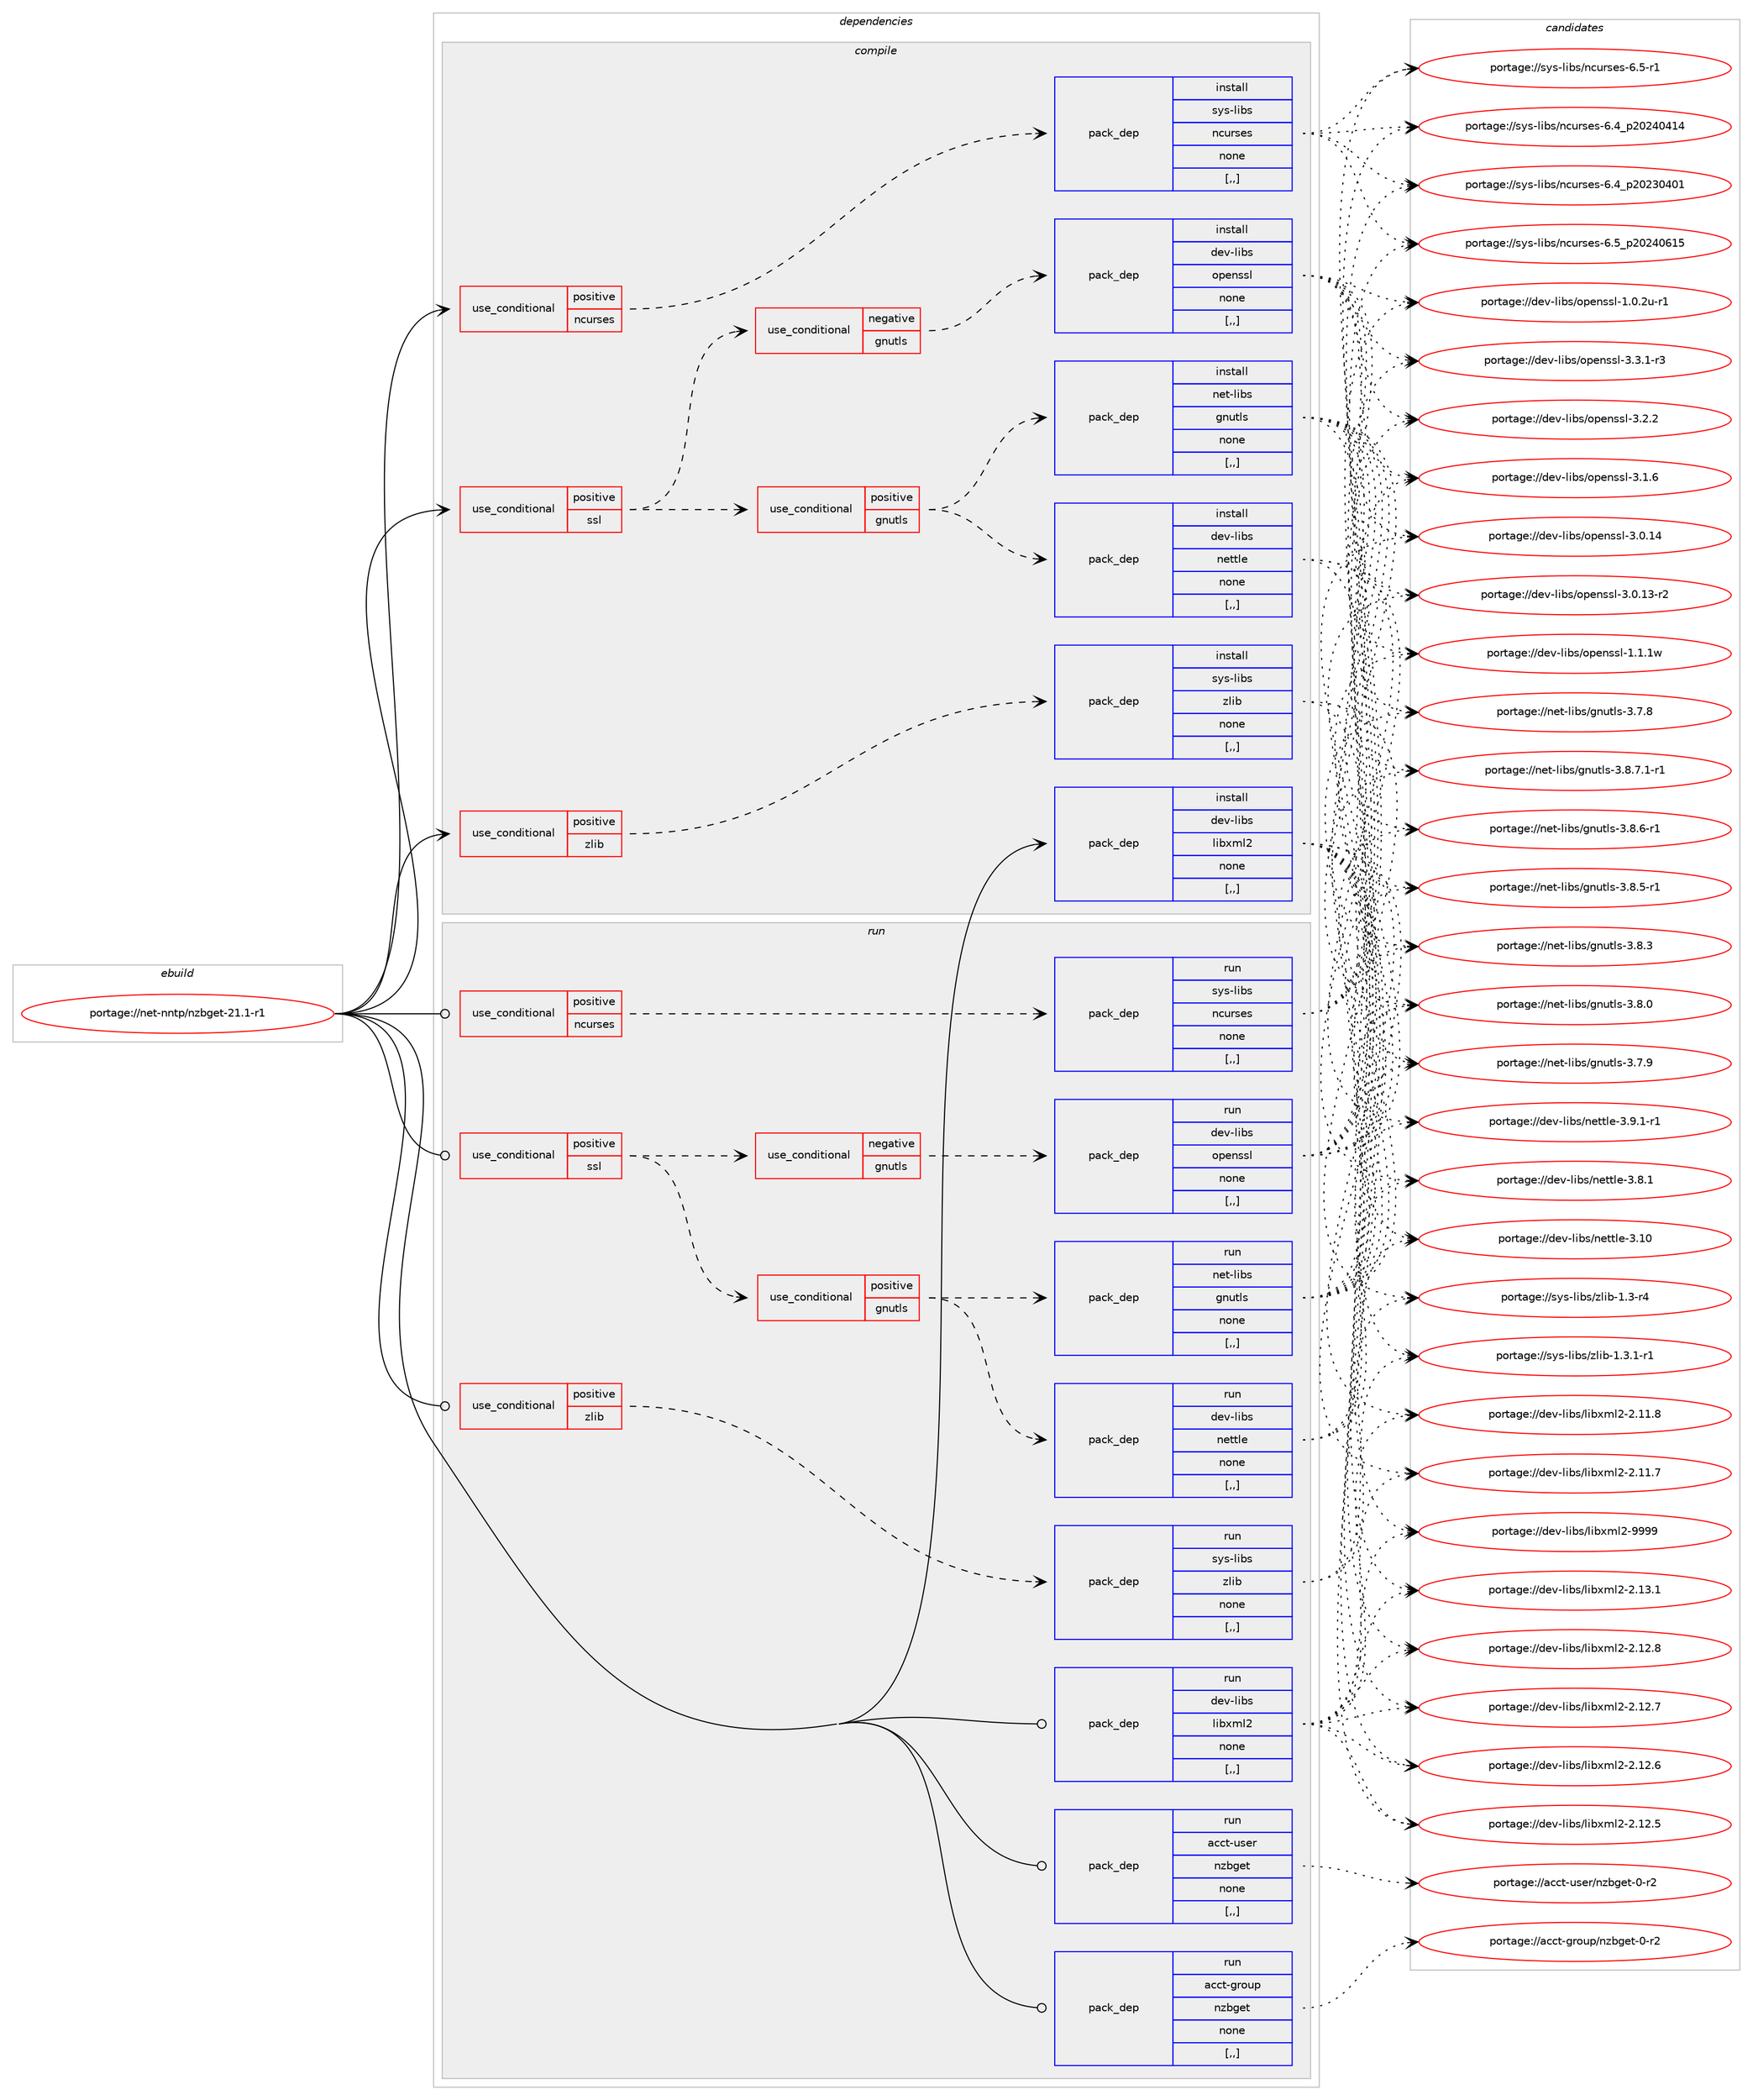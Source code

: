 digraph prolog {

# *************
# Graph options
# *************

newrank=true;
concentrate=true;
compound=true;
graph [rankdir=LR,fontname=Helvetica,fontsize=10,ranksep=1.5];#, ranksep=2.5, nodesep=0.2];
edge  [arrowhead=vee];
node  [fontname=Helvetica,fontsize=10];

# **********
# The ebuild
# **********

subgraph cluster_leftcol {
color=gray;
label=<<i>ebuild</i>>;
id [label="portage://net-nntp/nzbget-21.1-r1", color=red, width=4, href="../net-nntp/nzbget-21.1-r1.svg"];
}

# ****************
# The dependencies
# ****************

subgraph cluster_midcol {
color=gray;
label=<<i>dependencies</i>>;
subgraph cluster_compile {
fillcolor="#eeeeee";
style=filled;
label=<<i>compile</i>>;
subgraph cond233727 {
dependency889591 [label=<<TABLE BORDER="0" CELLBORDER="1" CELLSPACING="0" CELLPADDING="4"><TR><TD ROWSPAN="3" CELLPADDING="10">use_conditional</TD></TR><TR><TD>positive</TD></TR><TR><TD>ncurses</TD></TR></TABLE>>, shape=none, color=red];
subgraph pack649348 {
dependency889592 [label=<<TABLE BORDER="0" CELLBORDER="1" CELLSPACING="0" CELLPADDING="4" WIDTH="220"><TR><TD ROWSPAN="6" CELLPADDING="30">pack_dep</TD></TR><TR><TD WIDTH="110">install</TD></TR><TR><TD>sys-libs</TD></TR><TR><TD>ncurses</TD></TR><TR><TD>none</TD></TR><TR><TD>[,,]</TD></TR></TABLE>>, shape=none, color=blue];
}
dependency889591:e -> dependency889592:w [weight=20,style="dashed",arrowhead="vee"];
}
id:e -> dependency889591:w [weight=20,style="solid",arrowhead="vee"];
subgraph cond233728 {
dependency889593 [label=<<TABLE BORDER="0" CELLBORDER="1" CELLSPACING="0" CELLPADDING="4"><TR><TD ROWSPAN="3" CELLPADDING="10">use_conditional</TD></TR><TR><TD>positive</TD></TR><TR><TD>ssl</TD></TR></TABLE>>, shape=none, color=red];
subgraph cond233729 {
dependency889594 [label=<<TABLE BORDER="0" CELLBORDER="1" CELLSPACING="0" CELLPADDING="4"><TR><TD ROWSPAN="3" CELLPADDING="10">use_conditional</TD></TR><TR><TD>positive</TD></TR><TR><TD>gnutls</TD></TR></TABLE>>, shape=none, color=red];
subgraph pack649349 {
dependency889595 [label=<<TABLE BORDER="0" CELLBORDER="1" CELLSPACING="0" CELLPADDING="4" WIDTH="220"><TR><TD ROWSPAN="6" CELLPADDING="30">pack_dep</TD></TR><TR><TD WIDTH="110">install</TD></TR><TR><TD>net-libs</TD></TR><TR><TD>gnutls</TD></TR><TR><TD>none</TD></TR><TR><TD>[,,]</TD></TR></TABLE>>, shape=none, color=blue];
}
dependency889594:e -> dependency889595:w [weight=20,style="dashed",arrowhead="vee"];
subgraph pack649350 {
dependency889596 [label=<<TABLE BORDER="0" CELLBORDER="1" CELLSPACING="0" CELLPADDING="4" WIDTH="220"><TR><TD ROWSPAN="6" CELLPADDING="30">pack_dep</TD></TR><TR><TD WIDTH="110">install</TD></TR><TR><TD>dev-libs</TD></TR><TR><TD>nettle</TD></TR><TR><TD>none</TD></TR><TR><TD>[,,]</TD></TR></TABLE>>, shape=none, color=blue];
}
dependency889594:e -> dependency889596:w [weight=20,style="dashed",arrowhead="vee"];
}
dependency889593:e -> dependency889594:w [weight=20,style="dashed",arrowhead="vee"];
subgraph cond233730 {
dependency889597 [label=<<TABLE BORDER="0" CELLBORDER="1" CELLSPACING="0" CELLPADDING="4"><TR><TD ROWSPAN="3" CELLPADDING="10">use_conditional</TD></TR><TR><TD>negative</TD></TR><TR><TD>gnutls</TD></TR></TABLE>>, shape=none, color=red];
subgraph pack649351 {
dependency889598 [label=<<TABLE BORDER="0" CELLBORDER="1" CELLSPACING="0" CELLPADDING="4" WIDTH="220"><TR><TD ROWSPAN="6" CELLPADDING="30">pack_dep</TD></TR><TR><TD WIDTH="110">install</TD></TR><TR><TD>dev-libs</TD></TR><TR><TD>openssl</TD></TR><TR><TD>none</TD></TR><TR><TD>[,,]</TD></TR></TABLE>>, shape=none, color=blue];
}
dependency889597:e -> dependency889598:w [weight=20,style="dashed",arrowhead="vee"];
}
dependency889593:e -> dependency889597:w [weight=20,style="dashed",arrowhead="vee"];
}
id:e -> dependency889593:w [weight=20,style="solid",arrowhead="vee"];
subgraph cond233731 {
dependency889599 [label=<<TABLE BORDER="0" CELLBORDER="1" CELLSPACING="0" CELLPADDING="4"><TR><TD ROWSPAN="3" CELLPADDING="10">use_conditional</TD></TR><TR><TD>positive</TD></TR><TR><TD>zlib</TD></TR></TABLE>>, shape=none, color=red];
subgraph pack649352 {
dependency889600 [label=<<TABLE BORDER="0" CELLBORDER="1" CELLSPACING="0" CELLPADDING="4" WIDTH="220"><TR><TD ROWSPAN="6" CELLPADDING="30">pack_dep</TD></TR><TR><TD WIDTH="110">install</TD></TR><TR><TD>sys-libs</TD></TR><TR><TD>zlib</TD></TR><TR><TD>none</TD></TR><TR><TD>[,,]</TD></TR></TABLE>>, shape=none, color=blue];
}
dependency889599:e -> dependency889600:w [weight=20,style="dashed",arrowhead="vee"];
}
id:e -> dependency889599:w [weight=20,style="solid",arrowhead="vee"];
subgraph pack649353 {
dependency889601 [label=<<TABLE BORDER="0" CELLBORDER="1" CELLSPACING="0" CELLPADDING="4" WIDTH="220"><TR><TD ROWSPAN="6" CELLPADDING="30">pack_dep</TD></TR><TR><TD WIDTH="110">install</TD></TR><TR><TD>dev-libs</TD></TR><TR><TD>libxml2</TD></TR><TR><TD>none</TD></TR><TR><TD>[,,]</TD></TR></TABLE>>, shape=none, color=blue];
}
id:e -> dependency889601:w [weight=20,style="solid",arrowhead="vee"];
}
subgraph cluster_compileandrun {
fillcolor="#eeeeee";
style=filled;
label=<<i>compile and run</i>>;
}
subgraph cluster_run {
fillcolor="#eeeeee";
style=filled;
label=<<i>run</i>>;
subgraph cond233732 {
dependency889602 [label=<<TABLE BORDER="0" CELLBORDER="1" CELLSPACING="0" CELLPADDING="4"><TR><TD ROWSPAN="3" CELLPADDING="10">use_conditional</TD></TR><TR><TD>positive</TD></TR><TR><TD>ncurses</TD></TR></TABLE>>, shape=none, color=red];
subgraph pack649354 {
dependency889603 [label=<<TABLE BORDER="0" CELLBORDER="1" CELLSPACING="0" CELLPADDING="4" WIDTH="220"><TR><TD ROWSPAN="6" CELLPADDING="30">pack_dep</TD></TR><TR><TD WIDTH="110">run</TD></TR><TR><TD>sys-libs</TD></TR><TR><TD>ncurses</TD></TR><TR><TD>none</TD></TR><TR><TD>[,,]</TD></TR></TABLE>>, shape=none, color=blue];
}
dependency889602:e -> dependency889603:w [weight=20,style="dashed",arrowhead="vee"];
}
id:e -> dependency889602:w [weight=20,style="solid",arrowhead="odot"];
subgraph cond233733 {
dependency889604 [label=<<TABLE BORDER="0" CELLBORDER="1" CELLSPACING="0" CELLPADDING="4"><TR><TD ROWSPAN="3" CELLPADDING="10">use_conditional</TD></TR><TR><TD>positive</TD></TR><TR><TD>ssl</TD></TR></TABLE>>, shape=none, color=red];
subgraph cond233734 {
dependency889605 [label=<<TABLE BORDER="0" CELLBORDER="1" CELLSPACING="0" CELLPADDING="4"><TR><TD ROWSPAN="3" CELLPADDING="10">use_conditional</TD></TR><TR><TD>positive</TD></TR><TR><TD>gnutls</TD></TR></TABLE>>, shape=none, color=red];
subgraph pack649355 {
dependency889606 [label=<<TABLE BORDER="0" CELLBORDER="1" CELLSPACING="0" CELLPADDING="4" WIDTH="220"><TR><TD ROWSPAN="6" CELLPADDING="30">pack_dep</TD></TR><TR><TD WIDTH="110">run</TD></TR><TR><TD>net-libs</TD></TR><TR><TD>gnutls</TD></TR><TR><TD>none</TD></TR><TR><TD>[,,]</TD></TR></TABLE>>, shape=none, color=blue];
}
dependency889605:e -> dependency889606:w [weight=20,style="dashed",arrowhead="vee"];
subgraph pack649356 {
dependency889607 [label=<<TABLE BORDER="0" CELLBORDER="1" CELLSPACING="0" CELLPADDING="4" WIDTH="220"><TR><TD ROWSPAN="6" CELLPADDING="30">pack_dep</TD></TR><TR><TD WIDTH="110">run</TD></TR><TR><TD>dev-libs</TD></TR><TR><TD>nettle</TD></TR><TR><TD>none</TD></TR><TR><TD>[,,]</TD></TR></TABLE>>, shape=none, color=blue];
}
dependency889605:e -> dependency889607:w [weight=20,style="dashed",arrowhead="vee"];
}
dependency889604:e -> dependency889605:w [weight=20,style="dashed",arrowhead="vee"];
subgraph cond233735 {
dependency889608 [label=<<TABLE BORDER="0" CELLBORDER="1" CELLSPACING="0" CELLPADDING="4"><TR><TD ROWSPAN="3" CELLPADDING="10">use_conditional</TD></TR><TR><TD>negative</TD></TR><TR><TD>gnutls</TD></TR></TABLE>>, shape=none, color=red];
subgraph pack649357 {
dependency889609 [label=<<TABLE BORDER="0" CELLBORDER="1" CELLSPACING="0" CELLPADDING="4" WIDTH="220"><TR><TD ROWSPAN="6" CELLPADDING="30">pack_dep</TD></TR><TR><TD WIDTH="110">run</TD></TR><TR><TD>dev-libs</TD></TR><TR><TD>openssl</TD></TR><TR><TD>none</TD></TR><TR><TD>[,,]</TD></TR></TABLE>>, shape=none, color=blue];
}
dependency889608:e -> dependency889609:w [weight=20,style="dashed",arrowhead="vee"];
}
dependency889604:e -> dependency889608:w [weight=20,style="dashed",arrowhead="vee"];
}
id:e -> dependency889604:w [weight=20,style="solid",arrowhead="odot"];
subgraph cond233736 {
dependency889610 [label=<<TABLE BORDER="0" CELLBORDER="1" CELLSPACING="0" CELLPADDING="4"><TR><TD ROWSPAN="3" CELLPADDING="10">use_conditional</TD></TR><TR><TD>positive</TD></TR><TR><TD>zlib</TD></TR></TABLE>>, shape=none, color=red];
subgraph pack649358 {
dependency889611 [label=<<TABLE BORDER="0" CELLBORDER="1" CELLSPACING="0" CELLPADDING="4" WIDTH="220"><TR><TD ROWSPAN="6" CELLPADDING="30">pack_dep</TD></TR><TR><TD WIDTH="110">run</TD></TR><TR><TD>sys-libs</TD></TR><TR><TD>zlib</TD></TR><TR><TD>none</TD></TR><TR><TD>[,,]</TD></TR></TABLE>>, shape=none, color=blue];
}
dependency889610:e -> dependency889611:w [weight=20,style="dashed",arrowhead="vee"];
}
id:e -> dependency889610:w [weight=20,style="solid",arrowhead="odot"];
subgraph pack649359 {
dependency889612 [label=<<TABLE BORDER="0" CELLBORDER="1" CELLSPACING="0" CELLPADDING="4" WIDTH="220"><TR><TD ROWSPAN="6" CELLPADDING="30">pack_dep</TD></TR><TR><TD WIDTH="110">run</TD></TR><TR><TD>acct-group</TD></TR><TR><TD>nzbget</TD></TR><TR><TD>none</TD></TR><TR><TD>[,,]</TD></TR></TABLE>>, shape=none, color=blue];
}
id:e -> dependency889612:w [weight=20,style="solid",arrowhead="odot"];
subgraph pack649360 {
dependency889613 [label=<<TABLE BORDER="0" CELLBORDER="1" CELLSPACING="0" CELLPADDING="4" WIDTH="220"><TR><TD ROWSPAN="6" CELLPADDING="30">pack_dep</TD></TR><TR><TD WIDTH="110">run</TD></TR><TR><TD>acct-user</TD></TR><TR><TD>nzbget</TD></TR><TR><TD>none</TD></TR><TR><TD>[,,]</TD></TR></TABLE>>, shape=none, color=blue];
}
id:e -> dependency889613:w [weight=20,style="solid",arrowhead="odot"];
subgraph pack649361 {
dependency889614 [label=<<TABLE BORDER="0" CELLBORDER="1" CELLSPACING="0" CELLPADDING="4" WIDTH="220"><TR><TD ROWSPAN="6" CELLPADDING="30">pack_dep</TD></TR><TR><TD WIDTH="110">run</TD></TR><TR><TD>dev-libs</TD></TR><TR><TD>libxml2</TD></TR><TR><TD>none</TD></TR><TR><TD>[,,]</TD></TR></TABLE>>, shape=none, color=blue];
}
id:e -> dependency889614:w [weight=20,style="solid",arrowhead="odot"];
}
}

# **************
# The candidates
# **************

subgraph cluster_choices {
rank=same;
color=gray;
label=<<i>candidates</i>>;

subgraph choice649348 {
color=black;
nodesep=1;
choice1151211154510810598115471109911711411510111545544653951125048505248544953 [label="portage://sys-libs/ncurses-6.5_p20240615", color=red, width=4,href="../sys-libs/ncurses-6.5_p20240615.svg"];
choice11512111545108105981154711099117114115101115455446534511449 [label="portage://sys-libs/ncurses-6.5-r1", color=red, width=4,href="../sys-libs/ncurses-6.5-r1.svg"];
choice1151211154510810598115471109911711411510111545544652951125048505248524952 [label="portage://sys-libs/ncurses-6.4_p20240414", color=red, width=4,href="../sys-libs/ncurses-6.4_p20240414.svg"];
choice1151211154510810598115471109911711411510111545544652951125048505148524849 [label="portage://sys-libs/ncurses-6.4_p20230401", color=red, width=4,href="../sys-libs/ncurses-6.4_p20230401.svg"];
dependency889592:e -> choice1151211154510810598115471109911711411510111545544653951125048505248544953:w [style=dotted,weight="100"];
dependency889592:e -> choice11512111545108105981154711099117114115101115455446534511449:w [style=dotted,weight="100"];
dependency889592:e -> choice1151211154510810598115471109911711411510111545544652951125048505248524952:w [style=dotted,weight="100"];
dependency889592:e -> choice1151211154510810598115471109911711411510111545544652951125048505148524849:w [style=dotted,weight="100"];
}
subgraph choice649349 {
color=black;
nodesep=1;
choice11010111645108105981154710311011711610811545514656465546494511449 [label="portage://net-libs/gnutls-3.8.7.1-r1", color=red, width=4,href="../net-libs/gnutls-3.8.7.1-r1.svg"];
choice1101011164510810598115471031101171161081154551465646544511449 [label="portage://net-libs/gnutls-3.8.6-r1", color=red, width=4,href="../net-libs/gnutls-3.8.6-r1.svg"];
choice1101011164510810598115471031101171161081154551465646534511449 [label="portage://net-libs/gnutls-3.8.5-r1", color=red, width=4,href="../net-libs/gnutls-3.8.5-r1.svg"];
choice110101116451081059811547103110117116108115455146564651 [label="portage://net-libs/gnutls-3.8.3", color=red, width=4,href="../net-libs/gnutls-3.8.3.svg"];
choice110101116451081059811547103110117116108115455146564648 [label="portage://net-libs/gnutls-3.8.0", color=red, width=4,href="../net-libs/gnutls-3.8.0.svg"];
choice110101116451081059811547103110117116108115455146554657 [label="portage://net-libs/gnutls-3.7.9", color=red, width=4,href="../net-libs/gnutls-3.7.9.svg"];
choice110101116451081059811547103110117116108115455146554656 [label="portage://net-libs/gnutls-3.7.8", color=red, width=4,href="../net-libs/gnutls-3.7.8.svg"];
dependency889595:e -> choice11010111645108105981154710311011711610811545514656465546494511449:w [style=dotted,weight="100"];
dependency889595:e -> choice1101011164510810598115471031101171161081154551465646544511449:w [style=dotted,weight="100"];
dependency889595:e -> choice1101011164510810598115471031101171161081154551465646534511449:w [style=dotted,weight="100"];
dependency889595:e -> choice110101116451081059811547103110117116108115455146564651:w [style=dotted,weight="100"];
dependency889595:e -> choice110101116451081059811547103110117116108115455146564648:w [style=dotted,weight="100"];
dependency889595:e -> choice110101116451081059811547103110117116108115455146554657:w [style=dotted,weight="100"];
dependency889595:e -> choice110101116451081059811547103110117116108115455146554656:w [style=dotted,weight="100"];
}
subgraph choice649350 {
color=black;
nodesep=1;
choice1001011184510810598115471101011161161081014551464948 [label="portage://dev-libs/nettle-3.10", color=red, width=4,href="../dev-libs/nettle-3.10.svg"];
choice1001011184510810598115471101011161161081014551465746494511449 [label="portage://dev-libs/nettle-3.9.1-r1", color=red, width=4,href="../dev-libs/nettle-3.9.1-r1.svg"];
choice100101118451081059811547110101116116108101455146564649 [label="portage://dev-libs/nettle-3.8.1", color=red, width=4,href="../dev-libs/nettle-3.8.1.svg"];
dependency889596:e -> choice1001011184510810598115471101011161161081014551464948:w [style=dotted,weight="100"];
dependency889596:e -> choice1001011184510810598115471101011161161081014551465746494511449:w [style=dotted,weight="100"];
dependency889596:e -> choice100101118451081059811547110101116116108101455146564649:w [style=dotted,weight="100"];
}
subgraph choice649351 {
color=black;
nodesep=1;
choice1001011184510810598115471111121011101151151084551465146494511451 [label="portage://dev-libs/openssl-3.3.1-r3", color=red, width=4,href="../dev-libs/openssl-3.3.1-r3.svg"];
choice100101118451081059811547111112101110115115108455146504650 [label="portage://dev-libs/openssl-3.2.2", color=red, width=4,href="../dev-libs/openssl-3.2.2.svg"];
choice100101118451081059811547111112101110115115108455146494654 [label="portage://dev-libs/openssl-3.1.6", color=red, width=4,href="../dev-libs/openssl-3.1.6.svg"];
choice10010111845108105981154711111210111011511510845514648464952 [label="portage://dev-libs/openssl-3.0.14", color=red, width=4,href="../dev-libs/openssl-3.0.14.svg"];
choice100101118451081059811547111112101110115115108455146484649514511450 [label="portage://dev-libs/openssl-3.0.13-r2", color=red, width=4,href="../dev-libs/openssl-3.0.13-r2.svg"];
choice100101118451081059811547111112101110115115108454946494649119 [label="portage://dev-libs/openssl-1.1.1w", color=red, width=4,href="../dev-libs/openssl-1.1.1w.svg"];
choice1001011184510810598115471111121011101151151084549464846501174511449 [label="portage://dev-libs/openssl-1.0.2u-r1", color=red, width=4,href="../dev-libs/openssl-1.0.2u-r1.svg"];
dependency889598:e -> choice1001011184510810598115471111121011101151151084551465146494511451:w [style=dotted,weight="100"];
dependency889598:e -> choice100101118451081059811547111112101110115115108455146504650:w [style=dotted,weight="100"];
dependency889598:e -> choice100101118451081059811547111112101110115115108455146494654:w [style=dotted,weight="100"];
dependency889598:e -> choice10010111845108105981154711111210111011511510845514648464952:w [style=dotted,weight="100"];
dependency889598:e -> choice100101118451081059811547111112101110115115108455146484649514511450:w [style=dotted,weight="100"];
dependency889598:e -> choice100101118451081059811547111112101110115115108454946494649119:w [style=dotted,weight="100"];
dependency889598:e -> choice1001011184510810598115471111121011101151151084549464846501174511449:w [style=dotted,weight="100"];
}
subgraph choice649352 {
color=black;
nodesep=1;
choice115121115451081059811547122108105984549465146494511449 [label="portage://sys-libs/zlib-1.3.1-r1", color=red, width=4,href="../sys-libs/zlib-1.3.1-r1.svg"];
choice11512111545108105981154712210810598454946514511452 [label="portage://sys-libs/zlib-1.3-r4", color=red, width=4,href="../sys-libs/zlib-1.3-r4.svg"];
dependency889600:e -> choice115121115451081059811547122108105984549465146494511449:w [style=dotted,weight="100"];
dependency889600:e -> choice11512111545108105981154712210810598454946514511452:w [style=dotted,weight="100"];
}
subgraph choice649353 {
color=black;
nodesep=1;
choice10010111845108105981154710810598120109108504557575757 [label="portage://dev-libs/libxml2-9999", color=red, width=4,href="../dev-libs/libxml2-9999.svg"];
choice100101118451081059811547108105981201091085045504649514649 [label="portage://dev-libs/libxml2-2.13.1", color=red, width=4,href="../dev-libs/libxml2-2.13.1.svg"];
choice100101118451081059811547108105981201091085045504649504656 [label="portage://dev-libs/libxml2-2.12.8", color=red, width=4,href="../dev-libs/libxml2-2.12.8.svg"];
choice100101118451081059811547108105981201091085045504649504655 [label="portage://dev-libs/libxml2-2.12.7", color=red, width=4,href="../dev-libs/libxml2-2.12.7.svg"];
choice100101118451081059811547108105981201091085045504649504654 [label="portage://dev-libs/libxml2-2.12.6", color=red, width=4,href="../dev-libs/libxml2-2.12.6.svg"];
choice100101118451081059811547108105981201091085045504649504653 [label="portage://dev-libs/libxml2-2.12.5", color=red, width=4,href="../dev-libs/libxml2-2.12.5.svg"];
choice100101118451081059811547108105981201091085045504649494656 [label="portage://dev-libs/libxml2-2.11.8", color=red, width=4,href="../dev-libs/libxml2-2.11.8.svg"];
choice100101118451081059811547108105981201091085045504649494655 [label="portage://dev-libs/libxml2-2.11.7", color=red, width=4,href="../dev-libs/libxml2-2.11.7.svg"];
dependency889601:e -> choice10010111845108105981154710810598120109108504557575757:w [style=dotted,weight="100"];
dependency889601:e -> choice100101118451081059811547108105981201091085045504649514649:w [style=dotted,weight="100"];
dependency889601:e -> choice100101118451081059811547108105981201091085045504649504656:w [style=dotted,weight="100"];
dependency889601:e -> choice100101118451081059811547108105981201091085045504649504655:w [style=dotted,weight="100"];
dependency889601:e -> choice100101118451081059811547108105981201091085045504649504654:w [style=dotted,weight="100"];
dependency889601:e -> choice100101118451081059811547108105981201091085045504649504653:w [style=dotted,weight="100"];
dependency889601:e -> choice100101118451081059811547108105981201091085045504649494656:w [style=dotted,weight="100"];
dependency889601:e -> choice100101118451081059811547108105981201091085045504649494655:w [style=dotted,weight="100"];
}
subgraph choice649354 {
color=black;
nodesep=1;
choice1151211154510810598115471109911711411510111545544653951125048505248544953 [label="portage://sys-libs/ncurses-6.5_p20240615", color=red, width=4,href="../sys-libs/ncurses-6.5_p20240615.svg"];
choice11512111545108105981154711099117114115101115455446534511449 [label="portage://sys-libs/ncurses-6.5-r1", color=red, width=4,href="../sys-libs/ncurses-6.5-r1.svg"];
choice1151211154510810598115471109911711411510111545544652951125048505248524952 [label="portage://sys-libs/ncurses-6.4_p20240414", color=red, width=4,href="../sys-libs/ncurses-6.4_p20240414.svg"];
choice1151211154510810598115471109911711411510111545544652951125048505148524849 [label="portage://sys-libs/ncurses-6.4_p20230401", color=red, width=4,href="../sys-libs/ncurses-6.4_p20230401.svg"];
dependency889603:e -> choice1151211154510810598115471109911711411510111545544653951125048505248544953:w [style=dotted,weight="100"];
dependency889603:e -> choice11512111545108105981154711099117114115101115455446534511449:w [style=dotted,weight="100"];
dependency889603:e -> choice1151211154510810598115471109911711411510111545544652951125048505248524952:w [style=dotted,weight="100"];
dependency889603:e -> choice1151211154510810598115471109911711411510111545544652951125048505148524849:w [style=dotted,weight="100"];
}
subgraph choice649355 {
color=black;
nodesep=1;
choice11010111645108105981154710311011711610811545514656465546494511449 [label="portage://net-libs/gnutls-3.8.7.1-r1", color=red, width=4,href="../net-libs/gnutls-3.8.7.1-r1.svg"];
choice1101011164510810598115471031101171161081154551465646544511449 [label="portage://net-libs/gnutls-3.8.6-r1", color=red, width=4,href="../net-libs/gnutls-3.8.6-r1.svg"];
choice1101011164510810598115471031101171161081154551465646534511449 [label="portage://net-libs/gnutls-3.8.5-r1", color=red, width=4,href="../net-libs/gnutls-3.8.5-r1.svg"];
choice110101116451081059811547103110117116108115455146564651 [label="portage://net-libs/gnutls-3.8.3", color=red, width=4,href="../net-libs/gnutls-3.8.3.svg"];
choice110101116451081059811547103110117116108115455146564648 [label="portage://net-libs/gnutls-3.8.0", color=red, width=4,href="../net-libs/gnutls-3.8.0.svg"];
choice110101116451081059811547103110117116108115455146554657 [label="portage://net-libs/gnutls-3.7.9", color=red, width=4,href="../net-libs/gnutls-3.7.9.svg"];
choice110101116451081059811547103110117116108115455146554656 [label="portage://net-libs/gnutls-3.7.8", color=red, width=4,href="../net-libs/gnutls-3.7.8.svg"];
dependency889606:e -> choice11010111645108105981154710311011711610811545514656465546494511449:w [style=dotted,weight="100"];
dependency889606:e -> choice1101011164510810598115471031101171161081154551465646544511449:w [style=dotted,weight="100"];
dependency889606:e -> choice1101011164510810598115471031101171161081154551465646534511449:w [style=dotted,weight="100"];
dependency889606:e -> choice110101116451081059811547103110117116108115455146564651:w [style=dotted,weight="100"];
dependency889606:e -> choice110101116451081059811547103110117116108115455146564648:w [style=dotted,weight="100"];
dependency889606:e -> choice110101116451081059811547103110117116108115455146554657:w [style=dotted,weight="100"];
dependency889606:e -> choice110101116451081059811547103110117116108115455146554656:w [style=dotted,weight="100"];
}
subgraph choice649356 {
color=black;
nodesep=1;
choice1001011184510810598115471101011161161081014551464948 [label="portage://dev-libs/nettle-3.10", color=red, width=4,href="../dev-libs/nettle-3.10.svg"];
choice1001011184510810598115471101011161161081014551465746494511449 [label="portage://dev-libs/nettle-3.9.1-r1", color=red, width=4,href="../dev-libs/nettle-3.9.1-r1.svg"];
choice100101118451081059811547110101116116108101455146564649 [label="portage://dev-libs/nettle-3.8.1", color=red, width=4,href="../dev-libs/nettle-3.8.1.svg"];
dependency889607:e -> choice1001011184510810598115471101011161161081014551464948:w [style=dotted,weight="100"];
dependency889607:e -> choice1001011184510810598115471101011161161081014551465746494511449:w [style=dotted,weight="100"];
dependency889607:e -> choice100101118451081059811547110101116116108101455146564649:w [style=dotted,weight="100"];
}
subgraph choice649357 {
color=black;
nodesep=1;
choice1001011184510810598115471111121011101151151084551465146494511451 [label="portage://dev-libs/openssl-3.3.1-r3", color=red, width=4,href="../dev-libs/openssl-3.3.1-r3.svg"];
choice100101118451081059811547111112101110115115108455146504650 [label="portage://dev-libs/openssl-3.2.2", color=red, width=4,href="../dev-libs/openssl-3.2.2.svg"];
choice100101118451081059811547111112101110115115108455146494654 [label="portage://dev-libs/openssl-3.1.6", color=red, width=4,href="../dev-libs/openssl-3.1.6.svg"];
choice10010111845108105981154711111210111011511510845514648464952 [label="portage://dev-libs/openssl-3.0.14", color=red, width=4,href="../dev-libs/openssl-3.0.14.svg"];
choice100101118451081059811547111112101110115115108455146484649514511450 [label="portage://dev-libs/openssl-3.0.13-r2", color=red, width=4,href="../dev-libs/openssl-3.0.13-r2.svg"];
choice100101118451081059811547111112101110115115108454946494649119 [label="portage://dev-libs/openssl-1.1.1w", color=red, width=4,href="../dev-libs/openssl-1.1.1w.svg"];
choice1001011184510810598115471111121011101151151084549464846501174511449 [label="portage://dev-libs/openssl-1.0.2u-r1", color=red, width=4,href="../dev-libs/openssl-1.0.2u-r1.svg"];
dependency889609:e -> choice1001011184510810598115471111121011101151151084551465146494511451:w [style=dotted,weight="100"];
dependency889609:e -> choice100101118451081059811547111112101110115115108455146504650:w [style=dotted,weight="100"];
dependency889609:e -> choice100101118451081059811547111112101110115115108455146494654:w [style=dotted,weight="100"];
dependency889609:e -> choice10010111845108105981154711111210111011511510845514648464952:w [style=dotted,weight="100"];
dependency889609:e -> choice100101118451081059811547111112101110115115108455146484649514511450:w [style=dotted,weight="100"];
dependency889609:e -> choice100101118451081059811547111112101110115115108454946494649119:w [style=dotted,weight="100"];
dependency889609:e -> choice1001011184510810598115471111121011101151151084549464846501174511449:w [style=dotted,weight="100"];
}
subgraph choice649358 {
color=black;
nodesep=1;
choice115121115451081059811547122108105984549465146494511449 [label="portage://sys-libs/zlib-1.3.1-r1", color=red, width=4,href="../sys-libs/zlib-1.3.1-r1.svg"];
choice11512111545108105981154712210810598454946514511452 [label="portage://sys-libs/zlib-1.3-r4", color=red, width=4,href="../sys-libs/zlib-1.3-r4.svg"];
dependency889611:e -> choice115121115451081059811547122108105984549465146494511449:w [style=dotted,weight="100"];
dependency889611:e -> choice11512111545108105981154712210810598454946514511452:w [style=dotted,weight="100"];
}
subgraph choice649359 {
color=black;
nodesep=1;
choice97999911645103114111117112471101229810310111645484511450 [label="portage://acct-group/nzbget-0-r2", color=red, width=4,href="../acct-group/nzbget-0-r2.svg"];
dependency889612:e -> choice97999911645103114111117112471101229810310111645484511450:w [style=dotted,weight="100"];
}
subgraph choice649360 {
color=black;
nodesep=1;
choice97999911645117115101114471101229810310111645484511450 [label="portage://acct-user/nzbget-0-r2", color=red, width=4,href="../acct-user/nzbget-0-r2.svg"];
dependency889613:e -> choice97999911645117115101114471101229810310111645484511450:w [style=dotted,weight="100"];
}
subgraph choice649361 {
color=black;
nodesep=1;
choice10010111845108105981154710810598120109108504557575757 [label="portage://dev-libs/libxml2-9999", color=red, width=4,href="../dev-libs/libxml2-9999.svg"];
choice100101118451081059811547108105981201091085045504649514649 [label="portage://dev-libs/libxml2-2.13.1", color=red, width=4,href="../dev-libs/libxml2-2.13.1.svg"];
choice100101118451081059811547108105981201091085045504649504656 [label="portage://dev-libs/libxml2-2.12.8", color=red, width=4,href="../dev-libs/libxml2-2.12.8.svg"];
choice100101118451081059811547108105981201091085045504649504655 [label="portage://dev-libs/libxml2-2.12.7", color=red, width=4,href="../dev-libs/libxml2-2.12.7.svg"];
choice100101118451081059811547108105981201091085045504649504654 [label="portage://dev-libs/libxml2-2.12.6", color=red, width=4,href="../dev-libs/libxml2-2.12.6.svg"];
choice100101118451081059811547108105981201091085045504649504653 [label="portage://dev-libs/libxml2-2.12.5", color=red, width=4,href="../dev-libs/libxml2-2.12.5.svg"];
choice100101118451081059811547108105981201091085045504649494656 [label="portage://dev-libs/libxml2-2.11.8", color=red, width=4,href="../dev-libs/libxml2-2.11.8.svg"];
choice100101118451081059811547108105981201091085045504649494655 [label="portage://dev-libs/libxml2-2.11.7", color=red, width=4,href="../dev-libs/libxml2-2.11.7.svg"];
dependency889614:e -> choice10010111845108105981154710810598120109108504557575757:w [style=dotted,weight="100"];
dependency889614:e -> choice100101118451081059811547108105981201091085045504649514649:w [style=dotted,weight="100"];
dependency889614:e -> choice100101118451081059811547108105981201091085045504649504656:w [style=dotted,weight="100"];
dependency889614:e -> choice100101118451081059811547108105981201091085045504649504655:w [style=dotted,weight="100"];
dependency889614:e -> choice100101118451081059811547108105981201091085045504649504654:w [style=dotted,weight="100"];
dependency889614:e -> choice100101118451081059811547108105981201091085045504649504653:w [style=dotted,weight="100"];
dependency889614:e -> choice100101118451081059811547108105981201091085045504649494656:w [style=dotted,weight="100"];
dependency889614:e -> choice100101118451081059811547108105981201091085045504649494655:w [style=dotted,weight="100"];
}
}

}
